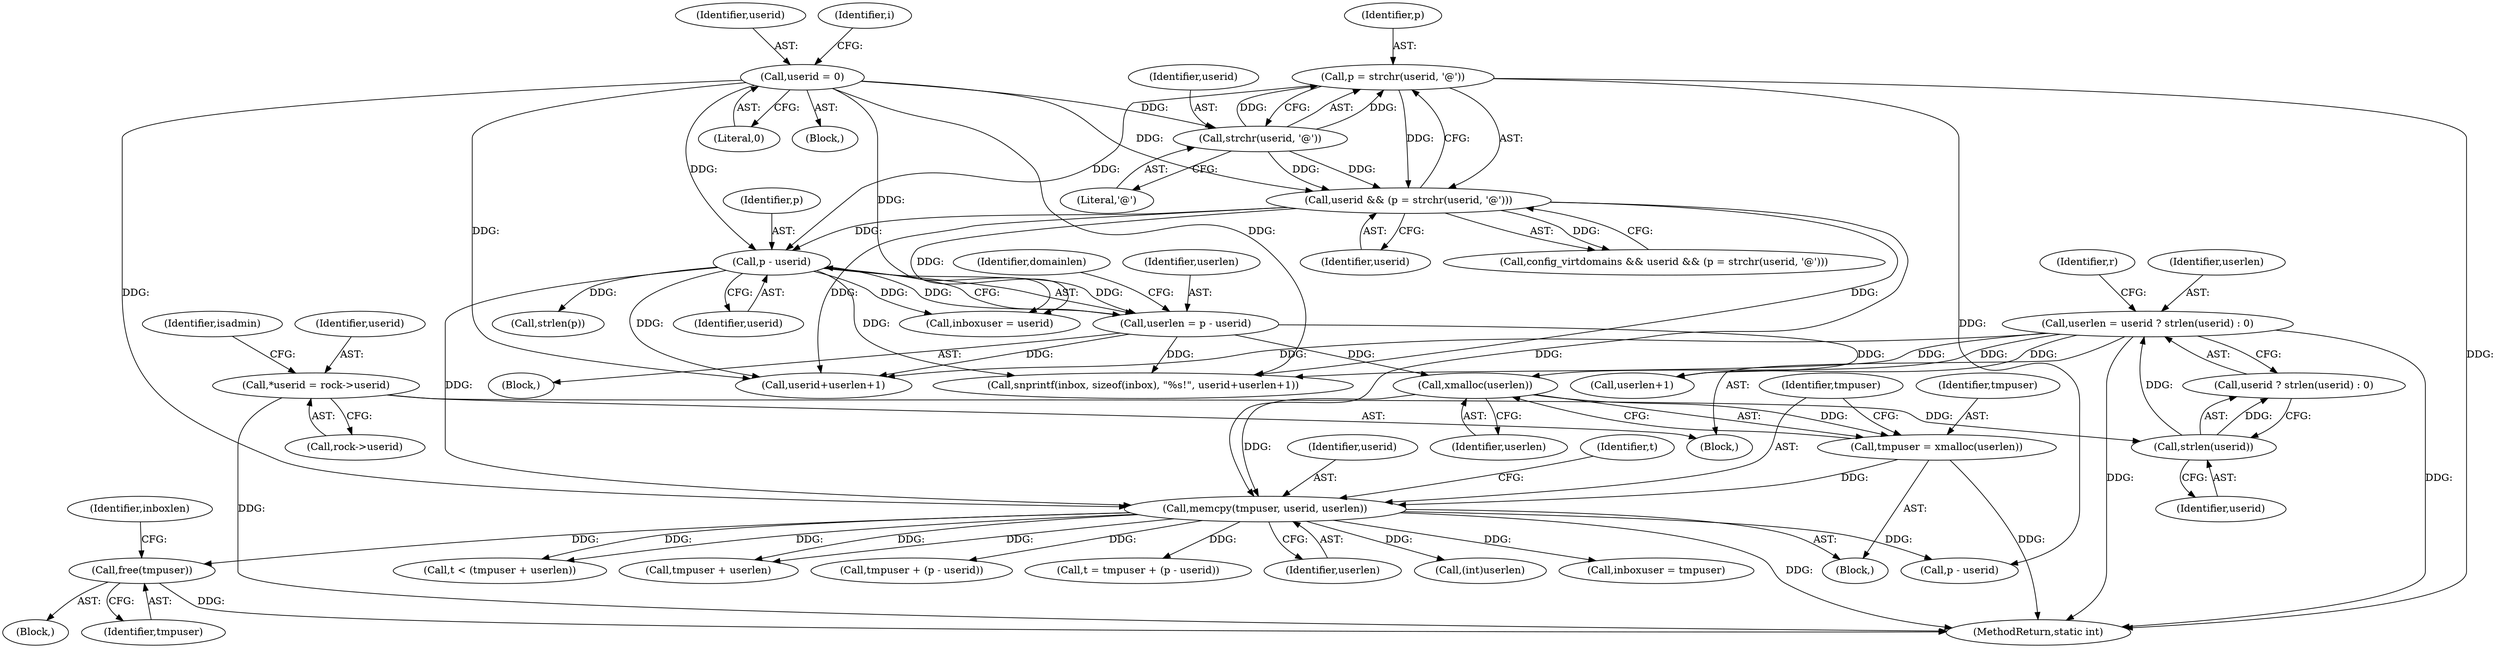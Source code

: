 digraph "0_cyrus-imapd_6bd33275368edfa71ae117de895488584678ac79@API" {
"1000314" [label="(Call,free(tmpuser))"];
"1000269" [label="(Call,memcpy(tmpuser, userid, userlen))"];
"1000265" [label="(Call,tmpuser = xmalloc(userlen))"];
"1000267" [label="(Call,xmalloc(userlen))"];
"1000218" [label="(Call,userlen = p - userid)"];
"1000220" [label="(Call,p - userid)"];
"1000212" [label="(Call,p = strchr(userid, '@'))"];
"1000214" [label="(Call,strchr(userid, '@'))"];
"1000186" [label="(Call,userid = 0)"];
"1000210" [label="(Call,userid && (p = strchr(userid, '@')))"];
"1000161" [label="(Call,userlen = userid ? strlen(userid) : 0)"];
"1000165" [label="(Call,strlen(userid))"];
"1000133" [label="(Call,*userid = rock->userid)"];
"1000225" [label="(Call,strlen(p))"];
"1000161" [label="(Call,userlen = userid ? strlen(userid) : 0)"];
"1000257" [label="(Call,userlen+1)"];
"1000191" [label="(Identifier,i)"];
"1000210" [label="(Call,userid && (p = strchr(userid, '@')))"];
"1000275" [label="(Call,tmpuser + (p - userid))"];
"1000217" [label="(Block,)"];
"1000165" [label="(Call,strlen(userid))"];
"1000273" [label="(Call,t = tmpuser + (p - userid))"];
"1000270" [label="(Identifier,tmpuser)"];
"1000772" [label="(MethodReturn,static int)"];
"1000163" [label="(Call,userid ? strlen(userid) : 0)"];
"1000315" [label="(Identifier,tmpuser)"];
"1000213" [label="(Identifier,p)"];
"1000219" [label="(Identifier,userlen)"];
"1000216" [label="(Literal,'@')"];
"1000255" [label="(Call,userid+userlen+1)"];
"1000218" [label="(Call,userlen = p - userid)"];
"1000314" [label="(Call,free(tmpuser))"];
"1000272" [label="(Identifier,userlen)"];
"1000271" [label="(Identifier,userid)"];
"1000269" [label="(Call,memcpy(tmpuser, userid, userlen))"];
"1000220" [label="(Call,p - userid)"];
"1000310" [label="(Call,(int)userlen)"];
"1000267" [label="(Call,xmalloc(userlen))"];
"1000224" [label="(Identifier,domainlen)"];
"1000298" [label="(Call,inboxuser = tmpuser)"];
"1000265" [label="(Call,tmpuser = xmalloc(userlen))"];
"1000250" [label="(Call,snprintf(inbox, sizeof(inbox), \"%s!\", userid+userlen+1))"];
"1000261" [label="(Call,inboxuser = userid)"];
"1000317" [label="(Identifier,inboxlen)"];
"1000214" [label="(Call,strchr(userid, '@'))"];
"1000166" [label="(Identifier,userid)"];
"1000241" [label="(Block,)"];
"1000221" [label="(Identifier,p)"];
"1000277" [label="(Call,p - userid)"];
"1000281" [label="(Call,t < (tmpuser + userlen))"];
"1000188" [label="(Literal,0)"];
"1000187" [label="(Identifier,userid)"];
"1000162" [label="(Identifier,userlen)"];
"1000211" [label="(Identifier,userid)"];
"1000264" [label="(Block,)"];
"1000185" [label="(Block,)"];
"1000140" [label="(Identifier,isadmin)"];
"1000134" [label="(Identifier,userid)"];
"1000283" [label="(Call,tmpuser + userlen)"];
"1000266" [label="(Identifier,tmpuser)"];
"1000135" [label="(Call,rock->userid)"];
"1000208" [label="(Call,config_virtdomains && userid && (p = strchr(userid, '@')))"];
"1000133" [label="(Call,*userid = rock->userid)"];
"1000215" [label="(Identifier,userid)"];
"1000268" [label="(Identifier,userlen)"];
"1000186" [label="(Call,userid = 0)"];
"1000274" [label="(Identifier,t)"];
"1000172" [label="(Identifier,r)"];
"1000222" [label="(Identifier,userid)"];
"1000131" [label="(Block,)"];
"1000212" [label="(Call,p = strchr(userid, '@'))"];
"1000314" -> "1000241"  [label="AST: "];
"1000314" -> "1000315"  [label="CFG: "];
"1000315" -> "1000314"  [label="AST: "];
"1000317" -> "1000314"  [label="CFG: "];
"1000314" -> "1000772"  [label="DDG: "];
"1000269" -> "1000314"  [label="DDG: "];
"1000269" -> "1000264"  [label="AST: "];
"1000269" -> "1000272"  [label="CFG: "];
"1000270" -> "1000269"  [label="AST: "];
"1000271" -> "1000269"  [label="AST: "];
"1000272" -> "1000269"  [label="AST: "];
"1000274" -> "1000269"  [label="CFG: "];
"1000269" -> "1000772"  [label="DDG: "];
"1000265" -> "1000269"  [label="DDG: "];
"1000186" -> "1000269"  [label="DDG: "];
"1000220" -> "1000269"  [label="DDG: "];
"1000210" -> "1000269"  [label="DDG: "];
"1000267" -> "1000269"  [label="DDG: "];
"1000269" -> "1000273"  [label="DDG: "];
"1000269" -> "1000275"  [label="DDG: "];
"1000269" -> "1000277"  [label="DDG: "];
"1000269" -> "1000281"  [label="DDG: "];
"1000269" -> "1000281"  [label="DDG: "];
"1000269" -> "1000283"  [label="DDG: "];
"1000269" -> "1000283"  [label="DDG: "];
"1000269" -> "1000298"  [label="DDG: "];
"1000269" -> "1000310"  [label="DDG: "];
"1000265" -> "1000264"  [label="AST: "];
"1000265" -> "1000267"  [label="CFG: "];
"1000266" -> "1000265"  [label="AST: "];
"1000267" -> "1000265"  [label="AST: "];
"1000270" -> "1000265"  [label="CFG: "];
"1000265" -> "1000772"  [label="DDG: "];
"1000267" -> "1000265"  [label="DDG: "];
"1000267" -> "1000268"  [label="CFG: "];
"1000268" -> "1000267"  [label="AST: "];
"1000218" -> "1000267"  [label="DDG: "];
"1000161" -> "1000267"  [label="DDG: "];
"1000218" -> "1000217"  [label="AST: "];
"1000218" -> "1000220"  [label="CFG: "];
"1000219" -> "1000218"  [label="AST: "];
"1000220" -> "1000218"  [label="AST: "];
"1000224" -> "1000218"  [label="CFG: "];
"1000220" -> "1000218"  [label="DDG: "];
"1000220" -> "1000218"  [label="DDG: "];
"1000218" -> "1000250"  [label="DDG: "];
"1000218" -> "1000255"  [label="DDG: "];
"1000218" -> "1000257"  [label="DDG: "];
"1000220" -> "1000222"  [label="CFG: "];
"1000221" -> "1000220"  [label="AST: "];
"1000222" -> "1000220"  [label="AST: "];
"1000212" -> "1000220"  [label="DDG: "];
"1000186" -> "1000220"  [label="DDG: "];
"1000210" -> "1000220"  [label="DDG: "];
"1000220" -> "1000225"  [label="DDG: "];
"1000220" -> "1000250"  [label="DDG: "];
"1000220" -> "1000255"  [label="DDG: "];
"1000220" -> "1000261"  [label="DDG: "];
"1000212" -> "1000210"  [label="AST: "];
"1000212" -> "1000214"  [label="CFG: "];
"1000213" -> "1000212"  [label="AST: "];
"1000214" -> "1000212"  [label="AST: "];
"1000210" -> "1000212"  [label="CFG: "];
"1000212" -> "1000772"  [label="DDG: "];
"1000212" -> "1000210"  [label="DDG: "];
"1000214" -> "1000212"  [label="DDG: "];
"1000214" -> "1000212"  [label="DDG: "];
"1000212" -> "1000277"  [label="DDG: "];
"1000214" -> "1000216"  [label="CFG: "];
"1000215" -> "1000214"  [label="AST: "];
"1000216" -> "1000214"  [label="AST: "];
"1000214" -> "1000210"  [label="DDG: "];
"1000214" -> "1000210"  [label="DDG: "];
"1000186" -> "1000214"  [label="DDG: "];
"1000186" -> "1000185"  [label="AST: "];
"1000186" -> "1000188"  [label="CFG: "];
"1000187" -> "1000186"  [label="AST: "];
"1000188" -> "1000186"  [label="AST: "];
"1000191" -> "1000186"  [label="CFG: "];
"1000186" -> "1000210"  [label="DDG: "];
"1000186" -> "1000250"  [label="DDG: "];
"1000186" -> "1000255"  [label="DDG: "];
"1000186" -> "1000261"  [label="DDG: "];
"1000210" -> "1000208"  [label="AST: "];
"1000210" -> "1000211"  [label="CFG: "];
"1000211" -> "1000210"  [label="AST: "];
"1000208" -> "1000210"  [label="CFG: "];
"1000210" -> "1000208"  [label="DDG: "];
"1000210" -> "1000250"  [label="DDG: "];
"1000210" -> "1000255"  [label="DDG: "];
"1000210" -> "1000261"  [label="DDG: "];
"1000161" -> "1000131"  [label="AST: "];
"1000161" -> "1000163"  [label="CFG: "];
"1000162" -> "1000161"  [label="AST: "];
"1000163" -> "1000161"  [label="AST: "];
"1000172" -> "1000161"  [label="CFG: "];
"1000161" -> "1000772"  [label="DDG: "];
"1000161" -> "1000772"  [label="DDG: "];
"1000165" -> "1000161"  [label="DDG: "];
"1000161" -> "1000250"  [label="DDG: "];
"1000161" -> "1000255"  [label="DDG: "];
"1000161" -> "1000257"  [label="DDG: "];
"1000165" -> "1000163"  [label="AST: "];
"1000165" -> "1000166"  [label="CFG: "];
"1000166" -> "1000165"  [label="AST: "];
"1000163" -> "1000165"  [label="CFG: "];
"1000165" -> "1000163"  [label="DDG: "];
"1000133" -> "1000165"  [label="DDG: "];
"1000133" -> "1000131"  [label="AST: "];
"1000133" -> "1000135"  [label="CFG: "];
"1000134" -> "1000133"  [label="AST: "];
"1000135" -> "1000133"  [label="AST: "];
"1000140" -> "1000133"  [label="CFG: "];
"1000133" -> "1000772"  [label="DDG: "];
}
